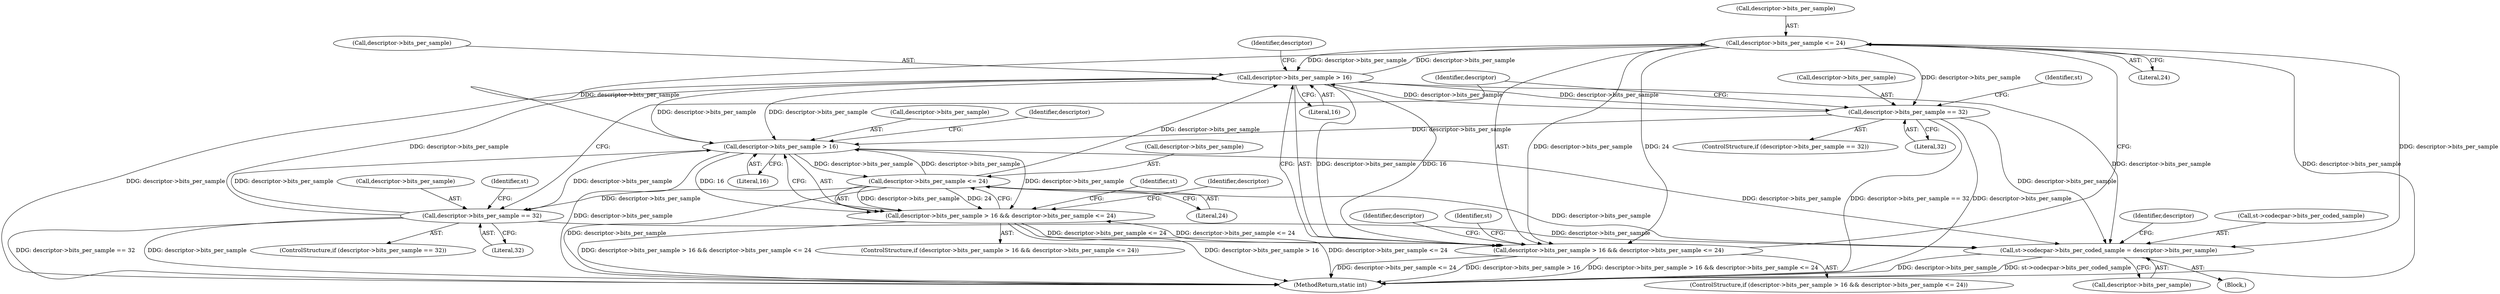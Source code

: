 digraph "0_FFmpeg_bab0716c7f4793ec42e05a5aa7e80d82a0dd4e75@pointer" {
"1001748" [label="(Call,descriptor->bits_per_sample <= 24)"];
"1001743" [label="(Call,descriptor->bits_per_sample > 16)"];
"1001805" [label="(Call,descriptor->bits_per_sample == 32)"];
"1001786" [label="(Call,descriptor->bits_per_sample > 16)"];
"1001791" [label="(Call,descriptor->bits_per_sample <= 24)"];
"1001748" [label="(Call,descriptor->bits_per_sample <= 24)"];
"1001762" [label="(Call,descriptor->bits_per_sample == 32)"];
"1001637" [label="(Call,st->codecpar->bits_per_coded_sample = descriptor->bits_per_sample)"];
"1001742" [label="(Call,descriptor->bits_per_sample > 16 && descriptor->bits_per_sample <= 24)"];
"1001785" [label="(Call,descriptor->bits_per_sample > 16 && descriptor->bits_per_sample <= 24)"];
"1001743" [label="(Call,descriptor->bits_per_sample > 16)"];
"1001744" [label="(Call,descriptor->bits_per_sample)"];
"1001650" [label="(Identifier,descriptor)"];
"1001748" [label="(Call,descriptor->bits_per_sample <= 24)"];
"1001792" [label="(Call,descriptor->bits_per_sample)"];
"1001806" [label="(Call,descriptor->bits_per_sample)"];
"1001785" [label="(Call,descriptor->bits_per_sample > 16 && descriptor->bits_per_sample <= 24)"];
"1001784" [label="(ControlStructure,if (descriptor->bits_per_sample > 16 && descriptor->bits_per_sample <= 24))"];
"1001813" [label="(Identifier,st)"];
"1001770" [label="(Identifier,st)"];
"1001741" [label="(ControlStructure,if (descriptor->bits_per_sample > 16 && descriptor->bits_per_sample <= 24))"];
"1001762" [label="(Call,descriptor->bits_per_sample == 32)"];
"1001791" [label="(Call,descriptor->bits_per_sample <= 24)"];
"1001804" [label="(ControlStructure,if (descriptor->bits_per_sample == 32))"];
"1001790" [label="(Literal,16)"];
"1001787" [label="(Call,descriptor->bits_per_sample)"];
"1001742" [label="(Call,descriptor->bits_per_sample > 16 && descriptor->bits_per_sample <= 24)"];
"1001747" [label="(Literal,16)"];
"1001799" [label="(Identifier,st)"];
"1001749" [label="(Call,descriptor->bits_per_sample)"];
"1001991" [label="(MethodReturn,static int)"];
"1001793" [label="(Identifier,descriptor)"];
"1001764" [label="(Identifier,descriptor)"];
"1001587" [label="(Block,)"];
"1001643" [label="(Call,descriptor->bits_per_sample)"];
"1001750" [label="(Identifier,descriptor)"];
"1001900" [label="(Identifier,descriptor)"];
"1001752" [label="(Literal,24)"];
"1001756" [label="(Identifier,st)"];
"1001637" [label="(Call,st->codecpar->bits_per_coded_sample = descriptor->bits_per_sample)"];
"1001766" [label="(Literal,32)"];
"1001763" [label="(Call,descriptor->bits_per_sample)"];
"1001805" [label="(Call,descriptor->bits_per_sample == 32)"];
"1001807" [label="(Identifier,descriptor)"];
"1001761" [label="(ControlStructure,if (descriptor->bits_per_sample == 32))"];
"1001795" [label="(Literal,24)"];
"1001786" [label="(Call,descriptor->bits_per_sample > 16)"];
"1001638" [label="(Call,st->codecpar->bits_per_coded_sample)"];
"1001809" [label="(Literal,32)"];
"1001748" -> "1001742"  [label="AST: "];
"1001748" -> "1001752"  [label="CFG: "];
"1001749" -> "1001748"  [label="AST: "];
"1001752" -> "1001748"  [label="AST: "];
"1001742" -> "1001748"  [label="CFG: "];
"1001748" -> "1001991"  [label="DDG: descriptor->bits_per_sample"];
"1001748" -> "1001637"  [label="DDG: descriptor->bits_per_sample"];
"1001748" -> "1001743"  [label="DDG: descriptor->bits_per_sample"];
"1001748" -> "1001742"  [label="DDG: descriptor->bits_per_sample"];
"1001748" -> "1001742"  [label="DDG: 24"];
"1001743" -> "1001748"  [label="DDG: descriptor->bits_per_sample"];
"1001748" -> "1001762"  [label="DDG: descriptor->bits_per_sample"];
"1001748" -> "1001786"  [label="DDG: descriptor->bits_per_sample"];
"1001743" -> "1001742"  [label="AST: "];
"1001743" -> "1001747"  [label="CFG: "];
"1001744" -> "1001743"  [label="AST: "];
"1001747" -> "1001743"  [label="AST: "];
"1001750" -> "1001743"  [label="CFG: "];
"1001742" -> "1001743"  [label="CFG: "];
"1001743" -> "1001991"  [label="DDG: descriptor->bits_per_sample"];
"1001743" -> "1001637"  [label="DDG: descriptor->bits_per_sample"];
"1001743" -> "1001742"  [label="DDG: descriptor->bits_per_sample"];
"1001743" -> "1001742"  [label="DDG: 16"];
"1001805" -> "1001743"  [label="DDG: descriptor->bits_per_sample"];
"1001786" -> "1001743"  [label="DDG: descriptor->bits_per_sample"];
"1001791" -> "1001743"  [label="DDG: descriptor->bits_per_sample"];
"1001762" -> "1001743"  [label="DDG: descriptor->bits_per_sample"];
"1001743" -> "1001762"  [label="DDG: descriptor->bits_per_sample"];
"1001743" -> "1001786"  [label="DDG: descriptor->bits_per_sample"];
"1001805" -> "1001804"  [label="AST: "];
"1001805" -> "1001809"  [label="CFG: "];
"1001806" -> "1001805"  [label="AST: "];
"1001809" -> "1001805"  [label="AST: "];
"1001813" -> "1001805"  [label="CFG: "];
"1001900" -> "1001805"  [label="CFG: "];
"1001805" -> "1001991"  [label="DDG: descriptor->bits_per_sample == 32"];
"1001805" -> "1001991"  [label="DDG: descriptor->bits_per_sample"];
"1001805" -> "1001637"  [label="DDG: descriptor->bits_per_sample"];
"1001805" -> "1001786"  [label="DDG: descriptor->bits_per_sample"];
"1001786" -> "1001805"  [label="DDG: descriptor->bits_per_sample"];
"1001791" -> "1001805"  [label="DDG: descriptor->bits_per_sample"];
"1001786" -> "1001785"  [label="AST: "];
"1001786" -> "1001790"  [label="CFG: "];
"1001787" -> "1001786"  [label="AST: "];
"1001790" -> "1001786"  [label="AST: "];
"1001793" -> "1001786"  [label="CFG: "];
"1001785" -> "1001786"  [label="CFG: "];
"1001786" -> "1001991"  [label="DDG: descriptor->bits_per_sample"];
"1001786" -> "1001637"  [label="DDG: descriptor->bits_per_sample"];
"1001786" -> "1001785"  [label="DDG: descriptor->bits_per_sample"];
"1001786" -> "1001785"  [label="DDG: 16"];
"1001791" -> "1001786"  [label="DDG: descriptor->bits_per_sample"];
"1001762" -> "1001786"  [label="DDG: descriptor->bits_per_sample"];
"1001786" -> "1001791"  [label="DDG: descriptor->bits_per_sample"];
"1001791" -> "1001785"  [label="AST: "];
"1001791" -> "1001795"  [label="CFG: "];
"1001792" -> "1001791"  [label="AST: "];
"1001795" -> "1001791"  [label="AST: "];
"1001785" -> "1001791"  [label="CFG: "];
"1001791" -> "1001991"  [label="DDG: descriptor->bits_per_sample"];
"1001791" -> "1001637"  [label="DDG: descriptor->bits_per_sample"];
"1001791" -> "1001785"  [label="DDG: descriptor->bits_per_sample"];
"1001791" -> "1001785"  [label="DDG: 24"];
"1001762" -> "1001761"  [label="AST: "];
"1001762" -> "1001766"  [label="CFG: "];
"1001763" -> "1001762"  [label="AST: "];
"1001766" -> "1001762"  [label="AST: "];
"1001770" -> "1001762"  [label="CFG: "];
"1001900" -> "1001762"  [label="CFG: "];
"1001762" -> "1001991"  [label="DDG: descriptor->bits_per_sample == 32"];
"1001762" -> "1001991"  [label="DDG: descriptor->bits_per_sample"];
"1001762" -> "1001637"  [label="DDG: descriptor->bits_per_sample"];
"1001637" -> "1001587"  [label="AST: "];
"1001637" -> "1001643"  [label="CFG: "];
"1001638" -> "1001637"  [label="AST: "];
"1001643" -> "1001637"  [label="AST: "];
"1001650" -> "1001637"  [label="CFG: "];
"1001637" -> "1001991"  [label="DDG: descriptor->bits_per_sample"];
"1001637" -> "1001991"  [label="DDG: st->codecpar->bits_per_coded_sample"];
"1001742" -> "1001741"  [label="AST: "];
"1001756" -> "1001742"  [label="CFG: "];
"1001764" -> "1001742"  [label="CFG: "];
"1001742" -> "1001991"  [label="DDG: descriptor->bits_per_sample <= 24"];
"1001742" -> "1001991"  [label="DDG: descriptor->bits_per_sample > 16"];
"1001742" -> "1001991"  [label="DDG: descriptor->bits_per_sample > 16 && descriptor->bits_per_sample <= 24"];
"1001785" -> "1001742"  [label="DDG: descriptor->bits_per_sample <= 24"];
"1001742" -> "1001785"  [label="DDG: descriptor->bits_per_sample <= 24"];
"1001785" -> "1001784"  [label="AST: "];
"1001799" -> "1001785"  [label="CFG: "];
"1001807" -> "1001785"  [label="CFG: "];
"1001785" -> "1001991"  [label="DDG: descriptor->bits_per_sample > 16"];
"1001785" -> "1001991"  [label="DDG: descriptor->bits_per_sample <= 24"];
"1001785" -> "1001991"  [label="DDG: descriptor->bits_per_sample > 16 && descriptor->bits_per_sample <= 24"];
}
